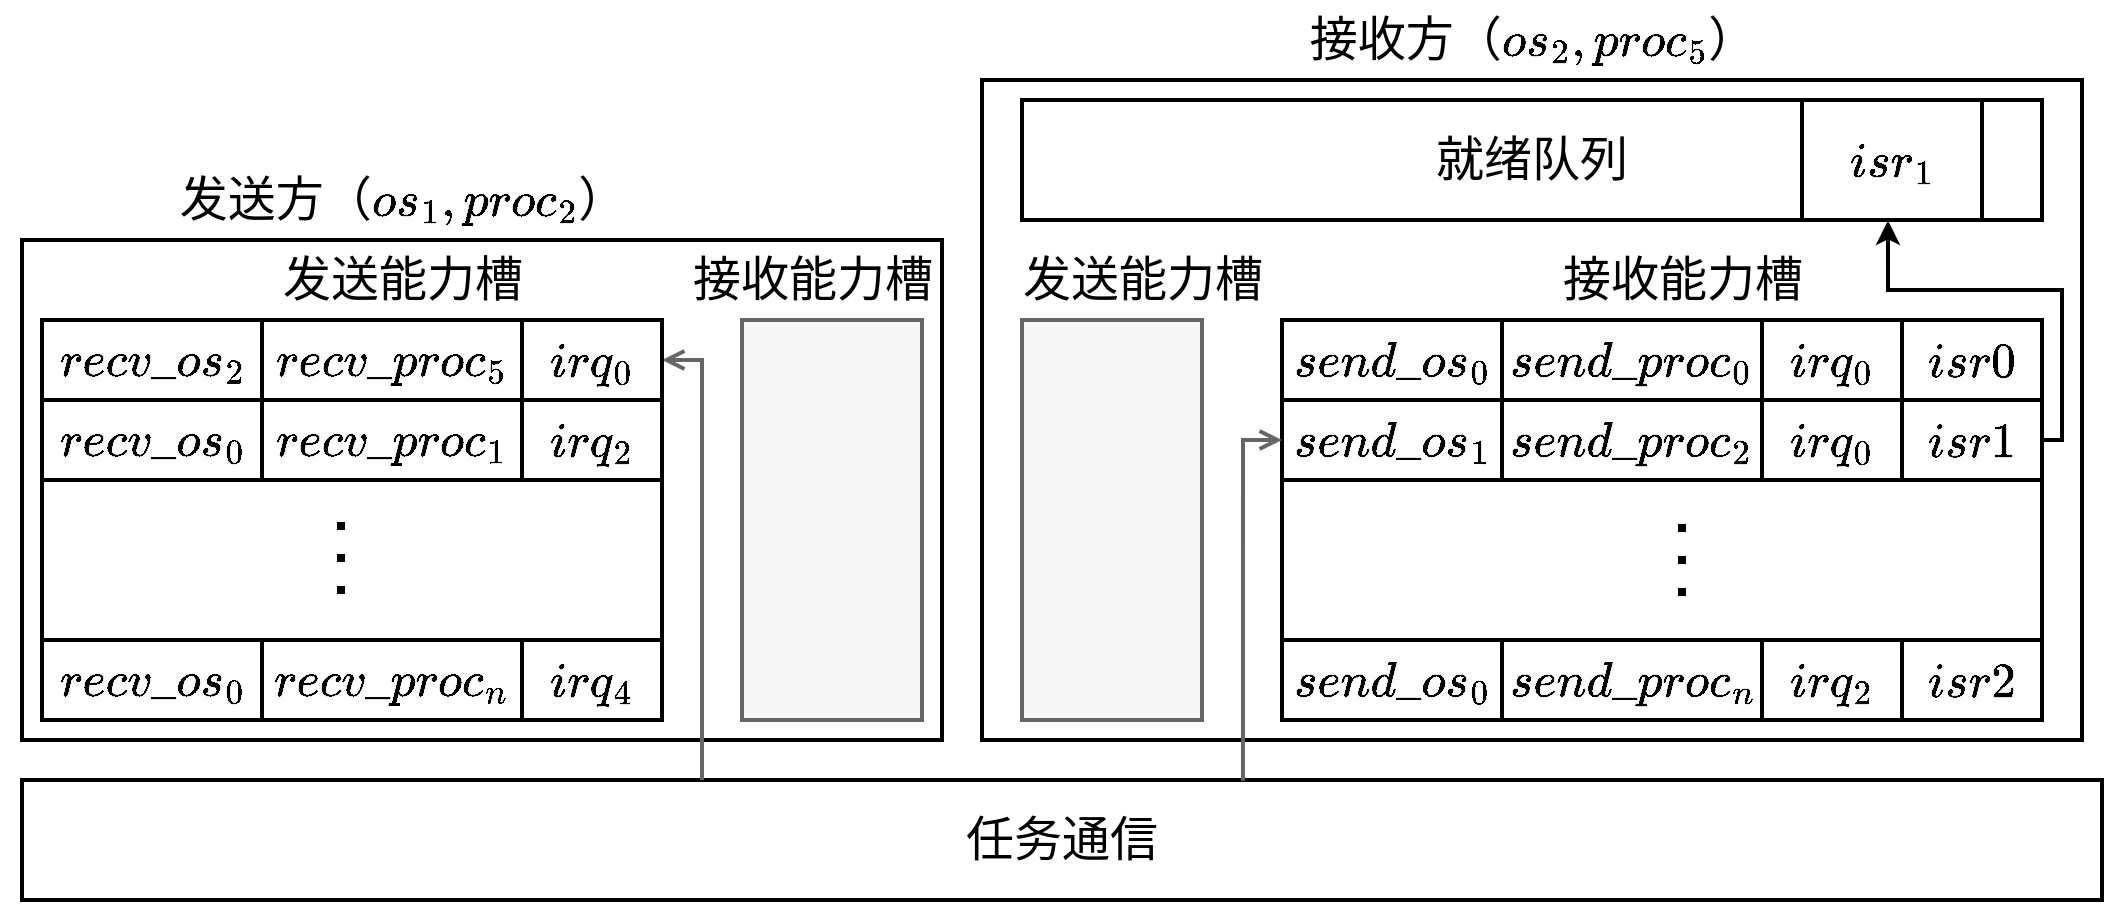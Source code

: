 <mxfile version="26.1.0">
  <diagram id="ioWrLQ7y6A22qItG17vz" name="第 1 页">
    <mxGraphModel dx="3187" dy="1744" grid="1" gridSize="10" guides="1" tooltips="1" connect="1" arrows="1" fold="1" page="1" pageScale="1" pageWidth="827" pageHeight="1169" math="1" shadow="0">
      <root>
        <mxCell id="0" />
        <mxCell id="1" parent="0" />
        <mxCell id="vsbCHK0Az_aQSnP-PLgb-73" value="" style="rounded=0;whiteSpace=wrap;html=1;fillColor=none;strokeWidth=2;" vertex="1" parent="1">
          <mxGeometry x="570" y="200" width="550" height="330" as="geometry" />
        </mxCell>
        <mxCell id="vsbCHK0Az_aQSnP-PLgb-69" value="" style="rounded=0;whiteSpace=wrap;html=1;fillColor=none;strokeWidth=2;" vertex="1" parent="1">
          <mxGeometry x="90" y="280" width="460" height="250" as="geometry" />
        </mxCell>
        <mxCell id="vsbCHK0Az_aQSnP-PLgb-3" value="&lt;font style=&quot;font-size: 24px;&quot; face=&quot;宋体&quot;&gt;接收能力槽&lt;/font&gt;" style="text;html=1;align=center;verticalAlign=middle;resizable=0;points=[];autosize=1;strokeColor=none;fillColor=none;" vertex="1" parent="1">
          <mxGeometry x="850" y="280" width="140" height="40" as="geometry" />
        </mxCell>
        <mxCell id="vsbCHK0Az_aQSnP-PLgb-57" value="&lt;font style=&quot;font-size: 24px;&quot; face=&quot;宋体&quot;&gt;任务通信&lt;/font&gt;" style="rounded=0;whiteSpace=wrap;html=1;strokeWidth=2;fillColor=none;" vertex="1" parent="1">
          <mxGeometry x="90" y="550" width="1040" height="60" as="geometry" />
        </mxCell>
        <mxCell id="vsbCHK0Az_aQSnP-PLgb-58" value="" style="endArrow=open;html=1;rounded=0;entryX=1;entryY=0.5;entryDx=0;entryDy=0;edgeStyle=orthogonalEdgeStyle;endSize=7;strokeWidth=2;endFill=0;strokeColor=#666666;" edge="1" parent="1" target="vsbCHK0Az_aQSnP-PLgb-44">
          <mxGeometry width="50" height="50" relative="1" as="geometry">
            <mxPoint x="430" y="550" as="sourcePoint" />
            <mxPoint x="438" y="720" as="targetPoint" />
            <Array as="points">
              <mxPoint x="430" y="550" />
              <mxPoint x="430" y="340" />
            </Array>
          </mxGeometry>
        </mxCell>
        <mxCell id="vsbCHK0Az_aQSnP-PLgb-64" value="" style="rounded=0;whiteSpace=wrap;html=1;fillColor=#f5f5f5;strokeWidth=2;fontColor=#333333;strokeColor=#666666;" vertex="1" parent="1">
          <mxGeometry x="450" y="320" width="90" height="200" as="geometry" />
        </mxCell>
        <mxCell id="vsbCHK0Az_aQSnP-PLgb-2" value="&lt;font style=&quot;font-size: 24px;&quot; face=&quot;宋体&quot;&gt;发送能力槽&lt;/font&gt;" style="text;html=1;align=center;verticalAlign=middle;resizable=0;points=[];autosize=1;strokeColor=none;fillColor=none;" vertex="1" parent="1">
          <mxGeometry x="210" y="280" width="140" height="40" as="geometry" />
        </mxCell>
        <mxCell id="vsbCHK0Az_aQSnP-PLgb-65" value="&lt;font style=&quot;font-size: 24px;&quot; face=&quot;宋体&quot;&gt;接收能力槽&lt;/font&gt;" style="text;html=1;align=center;verticalAlign=middle;resizable=0;points=[];autosize=1;strokeColor=none;fillColor=none;" vertex="1" parent="1">
          <mxGeometry x="415" y="280" width="140" height="40" as="geometry" />
        </mxCell>
        <mxCell id="vsbCHK0Az_aQSnP-PLgb-68" value="&lt;font style=&quot;font-size: 24px;&quot; face=&quot;宋体&quot;&gt;发送能力槽&lt;/font&gt;" style="text;html=1;align=center;verticalAlign=middle;resizable=0;points=[];autosize=1;strokeColor=none;fillColor=none;" vertex="1" parent="1">
          <mxGeometry x="580" y="280" width="140" height="40" as="geometry" />
        </mxCell>
        <mxCell id="vsbCHK0Az_aQSnP-PLgb-70" value="&lt;font style=&quot;font-size: 24px;&quot; face=&quot;宋体&quot;&gt;发送方（\(os_{1}, proc_{2}\)）&lt;/font&gt;" style="text;html=1;align=center;verticalAlign=middle;resizable=0;points=[];autosize=1;strokeColor=none;fillColor=none;" vertex="1" parent="1">
          <mxGeometry x="90" y="240" width="380" height="40" as="geometry" />
        </mxCell>
        <mxCell id="vsbCHK0Az_aQSnP-PLgb-24" value="" style="group;strokeColor=default;strokeWidth=2;container=0;" vertex="1" connectable="0" parent="1">
          <mxGeometry x="100" y="320" width="310" height="200" as="geometry" />
        </mxCell>
        <mxCell id="vsbCHK0Az_aQSnP-PLgb-44" value="&lt;font face=&quot;Times New Roman&quot; style=&quot;font-size: 24px;&quot;&gt;\(irq_{0}\)&lt;/font&gt;" style="rounded=0;whiteSpace=wrap;html=1;strokeWidth=2;fillColor=none;container=0;" vertex="1" parent="1">
          <mxGeometry x="340" y="320" width="70" height="40" as="geometry" />
        </mxCell>
        <mxCell id="vsbCHK0Az_aQSnP-PLgb-6" value="" style="group" vertex="1" connectable="0" parent="1">
          <mxGeometry x="100" y="320" width="240" height="40" as="geometry" />
        </mxCell>
        <mxCell id="vsbCHK0Az_aQSnP-PLgb-4" value="&lt;font face=&quot;Times New Roman&quot; style=&quot;font-size: 24px;&quot;&gt;\(recv\_os_{2}\)&lt;/font&gt;" style="rounded=0;whiteSpace=wrap;html=1;strokeWidth=2;fillColor=none;" vertex="1" parent="vsbCHK0Az_aQSnP-PLgb-6">
          <mxGeometry width="110" height="40" as="geometry" />
        </mxCell>
        <mxCell id="vsbCHK0Az_aQSnP-PLgb-5" value="&lt;font face=&quot;Times New Roman&quot; style=&quot;font-size: 24px;&quot;&gt;\(recv\_proc_{5}\)&lt;/font&gt;" style="rounded=0;whiteSpace=wrap;html=1;strokeWidth=2;fillColor=none;" vertex="1" parent="vsbCHK0Az_aQSnP-PLgb-6">
          <mxGeometry x="110" width="130" height="40" as="geometry" />
        </mxCell>
        <mxCell id="vsbCHK0Az_aQSnP-PLgb-7" value="" style="group" vertex="1" connectable="0" parent="1">
          <mxGeometry x="100" y="360" width="240" height="40" as="geometry" />
        </mxCell>
        <mxCell id="vsbCHK0Az_aQSnP-PLgb-8" value="&lt;font face=&quot;Times New Roman&quot; style=&quot;font-size: 24px;&quot;&gt;\(recv\_os_{0}\)&lt;/font&gt;" style="rounded=0;whiteSpace=wrap;html=1;strokeWidth=2;fillColor=none;" vertex="1" parent="vsbCHK0Az_aQSnP-PLgb-7">
          <mxGeometry width="110" height="40" as="geometry" />
        </mxCell>
        <mxCell id="vsbCHK0Az_aQSnP-PLgb-9" value="&lt;font face=&quot;Times New Roman&quot; style=&quot;font-size: 24px;&quot;&gt;\(recv\_proc_{1}\)&lt;/font&gt;" style="rounded=0;whiteSpace=wrap;html=1;strokeWidth=2;fillColor=none;" vertex="1" parent="vsbCHK0Az_aQSnP-PLgb-7">
          <mxGeometry x="110" width="130" height="40" as="geometry" />
        </mxCell>
        <mxCell id="vsbCHK0Az_aQSnP-PLgb-10" value="" style="group" vertex="1" connectable="0" parent="1">
          <mxGeometry x="100" y="480" width="240" height="40" as="geometry" />
        </mxCell>
        <mxCell id="vsbCHK0Az_aQSnP-PLgb-11" value="&lt;font face=&quot;Times New Roman&quot; style=&quot;font-size: 24px;&quot;&gt;\(recv\_os_{0}\)&lt;/font&gt;" style="rounded=0;whiteSpace=wrap;html=1;strokeWidth=2;fillColor=none;" vertex="1" parent="vsbCHK0Az_aQSnP-PLgb-10">
          <mxGeometry width="110" height="40" as="geometry" />
        </mxCell>
        <mxCell id="vsbCHK0Az_aQSnP-PLgb-12" value="&lt;font face=&quot;Times New Roman&quot; style=&quot;font-size: 24px;&quot;&gt;\(recv\_proc_{n}\)&lt;/font&gt;" style="rounded=0;whiteSpace=wrap;html=1;strokeWidth=2;fillColor=none;" vertex="1" parent="vsbCHK0Az_aQSnP-PLgb-10">
          <mxGeometry x="110" width="130" height="40" as="geometry" />
        </mxCell>
        <mxCell id="vsbCHK0Az_aQSnP-PLgb-45" value="&lt;font face=&quot;Times New Roman&quot; style=&quot;font-size: 24px;&quot;&gt;\(irq_{2}\)&lt;/font&gt;" style="rounded=0;whiteSpace=wrap;html=1;strokeWidth=2;fillColor=none;container=0;" vertex="1" parent="1">
          <mxGeometry x="340" y="360" width="70" height="40" as="geometry" />
        </mxCell>
        <mxCell id="vsbCHK0Az_aQSnP-PLgb-46" value="&lt;font face=&quot;Times New Roman&quot; style=&quot;font-size: 24px;&quot;&gt;\(irq_{4}\)&lt;/font&gt;" style="rounded=0;whiteSpace=wrap;html=1;strokeWidth=2;fillColor=none;container=0;" vertex="1" parent="1">
          <mxGeometry x="340" y="480" width="70" height="40" as="geometry" />
        </mxCell>
        <mxCell id="vsbCHK0Az_aQSnP-PLgb-66" value="" style="endArrow=none;dashed=1;html=1;dashPattern=1 3;strokeWidth=4;rounded=0;" edge="1" parent="1">
          <mxGeometry width="50" height="50" relative="1" as="geometry">
            <mxPoint x="249.5" y="457" as="sourcePoint" />
            <mxPoint x="249.5" y="417" as="targetPoint" />
          </mxGeometry>
        </mxCell>
        <mxCell id="vsbCHK0Az_aQSnP-PLgb-50" value="" style="group;strokeColor=default;strokeWidth=2;container=0;" vertex="1" connectable="0" parent="1">
          <mxGeometry x="720" y="320" width="380" height="200" as="geometry" />
        </mxCell>
        <mxCell id="vsbCHK0Az_aQSnP-PLgb-27" value="&lt;font face=&quot;Times New Roman&quot; style=&quot;font-size: 24px;&quot;&gt;\(send\_os_{0}\)&lt;/font&gt;" style="rounded=0;whiteSpace=wrap;html=1;strokeWidth=2;fillColor=none;container=0;" vertex="1" parent="1">
          <mxGeometry x="720" y="320" width="110" height="40" as="geometry" />
        </mxCell>
        <mxCell id="vsbCHK0Az_aQSnP-PLgb-28" value="&lt;font face=&quot;Times New Roman&quot; style=&quot;font-size: 24px;&quot;&gt;\(send\_proc_{0}\)&lt;/font&gt;" style="rounded=0;whiteSpace=wrap;html=1;strokeWidth=2;fillColor=none;container=0;" vertex="1" parent="1">
          <mxGeometry x="830" y="320" width="130" height="40" as="geometry" />
        </mxCell>
        <mxCell id="vsbCHK0Az_aQSnP-PLgb-30" value="&lt;font face=&quot;Times New Roman&quot; style=&quot;font-size: 24px;&quot;&gt;\(send\_os_{1}\)&lt;/font&gt;" style="rounded=0;whiteSpace=wrap;html=1;strokeWidth=2;fillColor=none;container=0;" vertex="1" parent="1">
          <mxGeometry x="720" y="360" width="110" height="40" as="geometry" />
        </mxCell>
        <mxCell id="vsbCHK0Az_aQSnP-PLgb-31" value="&lt;font face=&quot;Times New Roman&quot; style=&quot;font-size: 24px;&quot;&gt;\(send\_proc_{2}\)&lt;/font&gt;" style="rounded=0;whiteSpace=wrap;html=1;strokeWidth=2;fillColor=none;container=0;" vertex="1" parent="1">
          <mxGeometry x="830" y="360" width="130" height="40" as="geometry" />
        </mxCell>
        <mxCell id="vsbCHK0Az_aQSnP-PLgb-33" value="&lt;font face=&quot;Times New Roman&quot; style=&quot;font-size: 24px;&quot;&gt;\(send\_os_{0}\)&lt;/font&gt;" style="rounded=0;whiteSpace=wrap;html=1;strokeWidth=2;fillColor=none;container=0;" vertex="1" parent="1">
          <mxGeometry x="720" y="480" width="110" height="40" as="geometry" />
        </mxCell>
        <mxCell id="vsbCHK0Az_aQSnP-PLgb-34" value="&lt;font face=&quot;Times New Roman&quot; style=&quot;font-size: 24px;&quot;&gt;\(send\_proc_{n}\)&lt;/font&gt;" style="rounded=0;whiteSpace=wrap;html=1;strokeWidth=2;fillColor=none;container=0;" vertex="1" parent="1">
          <mxGeometry x="830" y="480" width="130" height="40" as="geometry" />
        </mxCell>
        <mxCell id="vsbCHK0Az_aQSnP-PLgb-41" value="" style="endArrow=none;dashed=1;html=1;dashPattern=1 3;strokeWidth=4;rounded=0;" edge="1" parent="1">
          <mxGeometry width="50" height="50" relative="1" as="geometry">
            <mxPoint x="920.0" y="458" as="sourcePoint" />
            <mxPoint x="920.0" y="418" as="targetPoint" />
          </mxGeometry>
        </mxCell>
        <mxCell id="vsbCHK0Az_aQSnP-PLgb-43" value="&lt;font face=&quot;Times New Roman&quot; style=&quot;font-size: 24px;&quot;&gt;\(irq_{0}\)&lt;/font&gt;" style="rounded=0;whiteSpace=wrap;html=1;strokeWidth=2;fillColor=none;container=0;" vertex="1" parent="1">
          <mxGeometry x="960" y="320" width="70" height="40" as="geometry" />
        </mxCell>
        <mxCell id="vsbCHK0Az_aQSnP-PLgb-48" value="&lt;font face=&quot;Times New Roman&quot; style=&quot;font-size: 24px;&quot;&gt;\(irq_{0}\)&lt;/font&gt;" style="rounded=0;whiteSpace=wrap;html=1;strokeWidth=2;fillColor=none;container=0;" vertex="1" parent="1">
          <mxGeometry x="960" y="360" width="70" height="40" as="geometry" />
        </mxCell>
        <mxCell id="vsbCHK0Az_aQSnP-PLgb-49" value="&lt;font face=&quot;Times New Roman&quot; style=&quot;font-size: 24px;&quot;&gt;\(irq_{2}\)&lt;/font&gt;" style="rounded=0;whiteSpace=wrap;html=1;strokeWidth=2;fillColor=none;container=0;" vertex="1" parent="1">
          <mxGeometry x="960" y="480" width="70" height="40" as="geometry" />
        </mxCell>
        <mxCell id="vsbCHK0Az_aQSnP-PLgb-53" value="&lt;font face=&quot;Times New Roman&quot; style=&quot;font-size: 24px;&quot;&gt;\(isr0\)&lt;/font&gt;" style="rounded=0;whiteSpace=wrap;html=1;strokeWidth=2;fillColor=none;container=0;" vertex="1" parent="1">
          <mxGeometry x="1030" y="320" width="70" height="40" as="geometry" />
        </mxCell>
        <mxCell id="vsbCHK0Az_aQSnP-PLgb-76" style="edgeStyle=orthogonalEdgeStyle;rounded=0;orthogonalLoop=1;jettySize=auto;html=1;entryX=0.849;entryY=1.004;entryDx=0;entryDy=0;exitX=1;exitY=0.5;exitDx=0;exitDy=0;strokeWidth=2;entryPerimeter=0;" edge="1" parent="1" source="vsbCHK0Az_aQSnP-PLgb-54" target="vsbCHK0Az_aQSnP-PLgb-74">
          <mxGeometry relative="1" as="geometry">
            <Array as="points">
              <mxPoint x="1110" y="380" />
              <mxPoint x="1110" y="305" />
              <mxPoint x="1023" y="305" />
            </Array>
          </mxGeometry>
        </mxCell>
        <mxCell id="vsbCHK0Az_aQSnP-PLgb-54" value="&lt;font face=&quot;Times New Roman&quot; style=&quot;font-size: 24px;&quot;&gt;\(isr1\)&lt;/font&gt;" style="rounded=0;whiteSpace=wrap;html=1;strokeWidth=2;fillColor=none;container=0;" vertex="1" parent="1">
          <mxGeometry x="1030" y="360" width="70" height="40" as="geometry" />
        </mxCell>
        <mxCell id="vsbCHK0Az_aQSnP-PLgb-55" value="&lt;font face=&quot;Times New Roman&quot; style=&quot;font-size: 24px;&quot;&gt;\(isr2\)&lt;/font&gt;" style="rounded=0;whiteSpace=wrap;html=1;strokeWidth=2;fillColor=none;container=0;" vertex="1" parent="1">
          <mxGeometry x="1030" y="480" width="70" height="40" as="geometry" />
        </mxCell>
        <mxCell id="vsbCHK0Az_aQSnP-PLgb-72" value="" style="rounded=0;whiteSpace=wrap;html=1;fillColor=#f5f5f5;strokeWidth=2;fontColor=#333333;strokeColor=#666666;" vertex="1" parent="1">
          <mxGeometry x="590" y="320" width="90" height="200" as="geometry" />
        </mxCell>
        <mxCell id="vsbCHK0Az_aQSnP-PLgb-74" value="&lt;font style=&quot;font-size: 24px;&quot; face=&quot;宋体&quot;&gt;就绪队列&lt;/font&gt;" style="rounded=0;whiteSpace=wrap;html=1;strokeWidth=2;fillColor=none;" vertex="1" parent="1">
          <mxGeometry x="590" y="210" width="510" height="60" as="geometry" />
        </mxCell>
        <mxCell id="vsbCHK0Az_aQSnP-PLgb-75" value="" style="endArrow=open;html=1;rounded=0;entryX=0;entryY=0.5;entryDx=0;entryDy=0;edgeStyle=orthogonalEdgeStyle;endSize=7;strokeWidth=2;endFill=0;strokeColor=#666666;exitX=0.587;exitY=0.006;exitDx=0;exitDy=0;exitPerimeter=0;" edge="1" parent="1" source="vsbCHK0Az_aQSnP-PLgb-57" target="vsbCHK0Az_aQSnP-PLgb-30">
          <mxGeometry width="50" height="50" relative="1" as="geometry">
            <mxPoint x="440" y="560" as="sourcePoint" />
            <mxPoint x="420" y="350" as="targetPoint" />
            <Array as="points">
              <mxPoint x="701" y="380" />
            </Array>
          </mxGeometry>
        </mxCell>
        <mxCell id="vsbCHK0Az_aQSnP-PLgb-77" value="&lt;font style=&quot;font-size: 24px;&quot; face=&quot;宋体&quot;&gt;\(isr_{1}\)&lt;/font&gt;" style="rounded=0;whiteSpace=wrap;html=1;strokeWidth=2;fillColor=none;" vertex="1" parent="1">
          <mxGeometry x="980" y="210" width="90" height="60" as="geometry" />
        </mxCell>
        <mxCell id="vsbCHK0Az_aQSnP-PLgb-78" value="&lt;font style=&quot;font-size: 24px;&quot; face=&quot;宋体&quot;&gt;接收方（\(os_{2}, proc_{5}\)）&lt;/font&gt;" style="text;html=1;align=center;verticalAlign=middle;resizable=0;points=[];autosize=1;strokeColor=none;fillColor=none;" vertex="1" parent="1">
          <mxGeometry x="655" y="160" width="380" height="40" as="geometry" />
        </mxCell>
      </root>
    </mxGraphModel>
  </diagram>
</mxfile>
